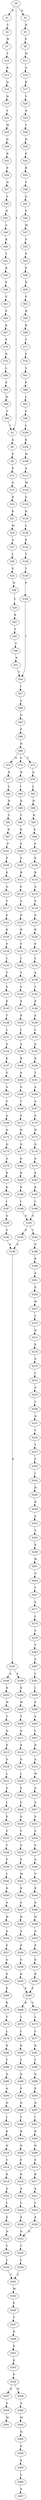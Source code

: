 strict digraph  {
	S0 -> S1 [ label = P ];
	S0 -> S2 [ label = Q ];
	S0 -> S3 [ label = I ];
	S1 -> S4 [ label = C ];
	S2 -> S5 [ label = H ];
	S3 -> S6 [ label = A ];
	S4 -> S7 [ label = H ];
	S5 -> S8 [ label = P ];
	S6 -> S9 [ label = P ];
	S7 -> S10 [ label = Y ];
	S8 -> S11 [ label = M ];
	S9 -> S12 [ label = E ];
	S10 -> S13 [ label = R ];
	S11 -> S14 [ label = G ];
	S12 -> S15 [ label = G ];
	S13 -> S16 [ label = Q ];
	S14 -> S17 [ label = R ];
	S15 -> S18 [ label = R ];
	S16 -> S19 [ label = N ];
	S17 -> S20 [ label = Y ];
	S18 -> S21 [ label = K ];
	S19 -> S22 [ label = Y ];
	S20 -> S23 [ label = N ];
	S21 -> S24 [ label = M ];
	S22 -> S25 [ label = M ];
	S23 -> S26 [ label = Y ];
	S24 -> S27 [ label = A ];
	S25 -> S28 [ label = G ];
	S26 -> S29 [ label = N ];
	S27 -> S30 [ label = L ];
	S28 -> S31 [ label = R ];
	S29 -> S32 [ label = P ];
	S30 -> S33 [ label = G ];
	S31 -> S34 [ label = F ];
	S32 -> S35 [ label = R ];
	S33 -> S36 [ label = N ];
	S34 -> S37 [ label = N ];
	S35 -> S38 [ label = Y ];
	S36 -> S39 [ label = L ];
	S37 -> S40 [ label = Y ];
	S38 -> S41 [ label = G ];
	S39 -> S42 [ label = E ];
	S40 -> S43 [ label = N ];
	S41 -> S44 [ label = P ];
	S42 -> S45 [ label = V ];
	S43 -> S46 [ label = A ];
	S44 -> S47 [ label = M ];
	S45 -> S48 [ label = T ];
	S46 -> S49 [ label = R ];
	S47 -> S50 [ label = P ];
	S48 -> S51 [ label = P ];
	S49 -> S52 [ label = Y ];
	S50 -> S53 [ label = P ];
	S51 -> S54 [ label = T ];
	S52 -> S55 [ label = N ];
	S53 -> S56 [ label = P ];
	S54 -> S57 [ label = I ];
	S55 -> S58 [ label = P ];
	S56 -> S59 [ label = D ];
	S57 -> S60 [ label = S ];
	S58 -> S61 [ label = F ];
	S59 -> S62 [ label = F ];
	S60 -> S63 [ label = G ];
	S61 -> S64 [ label = P ];
	S62 -> S65 [ label = H ];
	S63 -> S66 [ label = P ];
	S64 -> S67 [ label = K ];
	S65 -> S68 [ label = R ];
	S66 -> S69 [ label = N ];
	S67 -> S70 [ label = P ];
	S68 -> S71 [ label = Y ];
	S69 -> S72 [ label = N ];
	S69 -> S73 [ label = T ];
	S69 -> S74 [ label = S ];
	S70 -> S75 [ label = D ];
	S71 -> S76 [ label = F ];
	S72 -> S77 [ label = N ];
	S73 -> S78 [ label = G ];
	S74 -> S79 [ label = N ];
	S75 -> S80 [ label = L ];
	S76 -> S81 [ label = V ];
	S77 -> S82 [ label = V ];
	S78 -> S83 [ label = L ];
	S79 -> S84 [ label = I ];
	S80 -> S85 [ label = P ];
	S81 -> S86 [ label = P ];
	S82 -> S87 [ label = N ];
	S83 -> S88 [ label = N ];
	S84 -> S89 [ label = D ];
	S85 -> S90 [ label = R ];
	S86 -> S91 [ label = L ];
	S87 -> S92 [ label = S ];
	S88 -> S93 [ label = H ];
	S89 -> S94 [ label = V ];
	S90 -> S95 [ label = Y ];
	S91 -> S96 [ label = G ];
	S92 -> S97 [ label = K ];
	S93 -> S98 [ label = K ];
	S94 -> S99 [ label = K ];
	S95 -> S3 [ label = I ];
	S96 -> S100 [ label = L ];
	S97 -> S101 [ label = P ];
	S98 -> S102 [ label = P ];
	S99 -> S103 [ label = P ];
	S100 -> S104 [ label = K ];
	S101 -> S105 [ label = P ];
	S102 -> S106 [ label = P ];
	S103 -> S107 [ label = S ];
	S104 -> S108 [ label = M ];
	S105 -> S109 [ label = K ];
	S106 -> S110 [ label = R ];
	S107 -> S111 [ label = R ];
	S108 -> S112 [ label = A ];
	S109 -> S113 [ label = Q ];
	S110 -> S114 [ label = A ];
	S111 -> S115 [ label = P ];
	S112 -> S116 [ label = M ];
	S113 -> S117 [ label = V ];
	S114 -> S118 [ label = P ];
	S115 -> S119 [ label = A ];
	S116 -> S120 [ label = G ];
	S117 -> S121 [ label = P ];
	S118 -> S122 [ label = P ];
	S119 -> S123 [ label = P ];
	S120 -> S124 [ label = N ];
	S121 -> S125 [ label = K ];
	S122 -> S126 [ label = R ];
	S123 -> S127 [ label = R ];
	S124 -> S128 [ label = L ];
	S125 -> S129 [ label = P ];
	S126 -> S130 [ label = P ];
	S127 -> S131 [ label = P ];
	S128 -> S132 [ label = E ];
	S129 -> S133 [ label = L ];
	S130 -> S134 [ label = L ];
	S131 -> S135 [ label = L ];
	S132 -> S136 [ label = V ];
	S133 -> S137 [ label = T ];
	S134 -> S138 [ label = A ];
	S135 -> S139 [ label = V ];
	S136 -> S140 [ label = T ];
	S137 -> S141 [ label = S ];
	S138 -> S142 [ label = T ];
	S139 -> S143 [ label = S ];
	S140 -> S144 [ label = P ];
	S141 -> S145 [ label = E ];
	S142 -> S146 [ label = E ];
	S143 -> S147 [ label = E ];
	S144 -> S54 [ label = T ];
	S145 -> S148 [ label = T ];
	S146 -> S149 [ label = A ];
	S147 -> S150 [ label = E ];
	S148 -> S151 [ label = L ];
	S149 -> S152 [ label = L ];
	S150 -> S153 [ label = L ];
	S151 -> S154 [ label = A ];
	S152 -> S155 [ label = A ];
	S153 -> S156 [ label = A ];
	S154 -> S157 [ label = K ];
	S155 -> S158 [ label = R ];
	S156 -> S159 [ label = R ];
	S157 -> S160 [ label = S ];
	S158 -> S161 [ label = T ];
	S159 -> S162 [ label = A ];
	S160 -> S163 [ label = A ];
	S161 -> S164 [ label = A ];
	S162 -> S165 [ label = A ];
	S163 -> S166 [ label = V ];
	S164 -> S167 [ label = A ];
	S165 -> S168 [ label = T ];
	S166 -> S169 [ label = A ];
	S167 -> S170 [ label = S ];
	S168 -> S171 [ label = S ];
	S169 -> S172 [ label = Q ];
	S170 -> S173 [ label = H ];
	S171 -> S174 [ label = H ];
	S172 -> S175 [ label = Q ];
	S173 -> S176 [ label = Q ];
	S174 -> S177 [ label = Q ];
	S175 -> S178 [ label = A ];
	S176 -> S179 [ label = A ];
	S177 -> S180 [ label = A ];
	S178 -> S181 [ label = K ];
	S179 -> S182 [ label = K ];
	S180 -> S183 [ label = K ];
	S181 -> S184 [ label = K ];
	S182 -> S185 [ label = K ];
	S183 -> S186 [ label = K ];
	S184 -> S187 [ label = I ];
	S185 -> S188 [ label = I ];
	S186 -> S189 [ label = I ];
	S187 -> S190 [ label = S ];
	S188 -> S191 [ label = S ];
	S189 -> S191 [ label = S ];
	S190 -> S192 [ label = S ];
	S191 -> S193 [ label = S ];
	S191 -> S194 [ label = T ];
	S192 -> S195 [ label = G ];
	S193 -> S195 [ label = G ];
	S194 -> S196 [ label = G ];
	S195 -> S197 [ label = E ];
	S196 -> S198 [ label = E ];
	S197 -> S199 [ label = S ];
	S197 -> S200 [ label = A ];
	S198 -> S201 [ label = A ];
	S199 -> S202 [ label = E ];
	S200 -> S203 [ label = E ];
	S201 -> S204 [ label = E ];
	S202 -> S205 [ label = W ];
	S203 -> S206 [ label = W ];
	S204 -> S207 [ label = W ];
	S205 -> S208 [ label = T ];
	S206 -> S209 [ label = T ];
	S207 -> S210 [ label = V ];
	S208 -> S211 [ label = Q ];
	S209 -> S212 [ label = Q ];
	S210 -> S213 [ label = Q ];
	S211 -> S214 [ label = E ];
	S212 -> S215 [ label = E ];
	S213 -> S216 [ label = E ];
	S214 -> S217 [ label = G ];
	S215 -> S218 [ label = G ];
	S216 -> S219 [ label = G ];
	S217 -> S220 [ label = L ];
	S218 -> S221 [ label = L ];
	S219 -> S222 [ label = L ];
	S220 -> S223 [ label = S ];
	S221 -> S224 [ label = A ];
	S222 -> S225 [ label = A ];
	S223 -> S226 [ label = L ];
	S224 -> S227 [ label = L ];
	S225 -> S228 [ label = L ];
	S226 -> S229 [ label = Q ];
	S227 -> S230 [ label = E ];
	S228 -> S231 [ label = Q ];
	S229 -> S232 [ label = V ];
	S230 -> S233 [ label = V ];
	S231 -> S234 [ label = V ];
	S232 -> S235 [ label = S ];
	S233 -> S236 [ label = T ];
	S234 -> S237 [ label = T ];
	S235 -> S238 [ label = F ];
	S236 -> S239 [ label = F ];
	S237 -> S240 [ label = F ];
	S238 -> S241 [ label = M ];
	S239 -> S242 [ label = L ];
	S240 -> S243 [ label = I ];
	S241 -> S244 [ label = K ];
	S242 -> S245 [ label = K ];
	S243 -> S246 [ label = H ];
	S244 -> S247 [ label = A ];
	S245 -> S248 [ label = A ];
	S246 -> S249 [ label = R ];
	S247 -> S250 [ label = H ];
	S248 -> S251 [ label = H ];
	S249 -> S252 [ label = S ];
	S250 -> S253 [ label = A ];
	S251 -> S254 [ label = A ];
	S252 -> S255 [ label = S ];
	S253 -> S256 [ label = P ];
	S254 -> S257 [ label = P ];
	S255 -> S258 [ label = E ];
	S256 -> S259 [ label = G ];
	S257 -> S260 [ label = G ];
	S258 -> S261 [ label = W ];
	S259 -> S262 [ label = R ];
	S260 -> S263 [ label = E ];
	S261 -> S264 [ label = G ];
	S262 -> S265 [ label = E ];
	S263 -> S266 [ label = E ];
	S264 -> S267 [ label = V ];
	S265 -> S268 [ label = R ];
	S265 -> S269 [ label = S ];
	S266 -> S270 [ label = R ];
	S267 -> S271 [ label = S ];
	S268 -> S272 [ label = L ];
	S269 -> S273 [ label = L ];
	S270 -> S274 [ label = V ];
	S271 -> S275 [ label = L ];
	S272 -> S276 [ label = L ];
	S273 -> S277 [ label = L ];
	S274 -> S278 [ label = L ];
	S275 -> S279 [ label = C ];
	S276 -> S280 [ label = K ];
	S277 -> S281 [ label = K ];
	S278 -> S282 [ label = K ];
	S279 -> S283 [ label = V ];
	S280 -> S284 [ label = Y ];
	S281 -> S285 [ label = Y ];
	S282 -> S286 [ label = Y ];
	S283 -> S287 [ label = S ];
	S284 -> S288 [ label = Q ];
	S285 -> S289 [ label = Q ];
	S286 -> S290 [ label = Q ];
	S287 -> S291 [ label = L ];
	S288 -> S292 [ label = P ];
	S289 -> S293 [ label = P ];
	S290 -> S294 [ label = A ];
	S291 -> S295 [ label = I ];
	S292 -> S296 [ label = Q ];
	S293 -> S297 [ label = Q ];
	S294 -> S298 [ label = Q ];
	S295 -> S299 [ label = F ];
	S296 -> S300 [ label = V ];
	S297 -> S301 [ label = I ];
	S298 -> S302 [ label = L ];
	S299 -> S303 [ label = S ];
	S300 -> S304 [ label = R ];
	S301 -> S305 [ label = R ];
	S302 -> S306 [ label = K ];
	S303 -> S307 [ label = L ];
	S304 -> S308 [ label = N ];
	S305 -> S309 [ label = N ];
	S306 -> S310 [ label = N ];
	S307 -> S311 [ label = D ];
	S308 -> S312 [ label = F ];
	S309 -> S313 [ label = F ];
	S310 -> S314 [ label = Y ];
	S311 -> S315 [ label = A ];
	S312 -> S316 [ label = R ];
	S313 -> S317 [ label = R ];
	S314 -> S318 [ label = R ];
	S315 -> S319 [ label = W ];
	S316 -> S320 [ label = A ];
	S317 -> S321 [ label = A ];
	S318 -> S322 [ label = A ];
	S319 -> S323 [ label = A ];
	S320 -> S324 [ label = L ];
	S321 -> S325 [ label = L ];
	S322 -> S326 [ label = L ];
	S323 -> S327 [ label = A ];
	S324 -> S328 [ label = E ];
	S325 -> S329 [ label = E ];
	S326 -> S330 [ label = E ];
	S327 -> S331 [ label = P ];
	S328 -> S332 [ label = N ];
	S329 -> S332 [ label = N ];
	S330 -> S333 [ label = N ];
	S331 -> S334 [ label = S ];
	S332 -> S335 [ label = V ];
	S333 -> S336 [ label = V ];
	S334 -> S337 [ label = S ];
	S335 -> S338 [ label = L ];
	S336 -> S339 [ label = L ];
	S337 -> S340 [ label = G ];
	S338 -> S341 [ label = C ];
	S339 -> S341 [ label = C ];
	S340 -> S342 [ label = V ];
	S341 -> S343 [ label = M ];
	S342 -> S344 [ label = K ];
	S343 -> S345 [ label = P ];
	S344 -> S346 [ label = A ];
	S345 -> S347 [ label = T ];
	S346 -> S348 [ label = H ];
	S347 -> S349 [ label = K ];
	S348 -> S350 [ label = A ];
	S349 -> S351 [ label = E ];
	S350 -> S352 [ label = P ];
	S351 -> S353 [ label = K ];
	S352 -> S354 [ label = G ];
	S353 -> S355 [ label = P ];
	S354 -> S356 [ label = R ];
	S355 -> S357 [ label = K ];
	S355 -> S358 [ label = N ];
	S356 -> S265 [ label = E ];
	S357 -> S359 [ label = A ];
	S358 -> S360 [ label = A ];
	S359 -> S361 [ label = M ];
	S360 -> S362 [ label = M ];
	S362 -> S363 [ label = N ];
	S363 -> S364 [ label = E ];
	S364 -> S365 [ label = E ];
	S365 -> S366 [ label = L ];
	S366 -> S367 [ label = S ];
}
